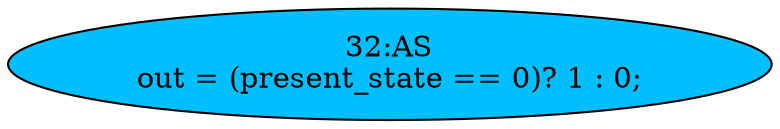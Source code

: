 strict digraph "" {
	node [label="\N"];
	"32:AS"	[ast="<pyverilog.vparser.ast.Assign object at 0x7f2c4b5b0110>",
		def_var="['out']",
		fillcolor=deepskyblue,
		label="32:AS
out = (present_state == 0)? 1 : 0;",
		statements="[]",
		style=filled,
		typ=Assign,
		use_var="['present_state']"];
}
